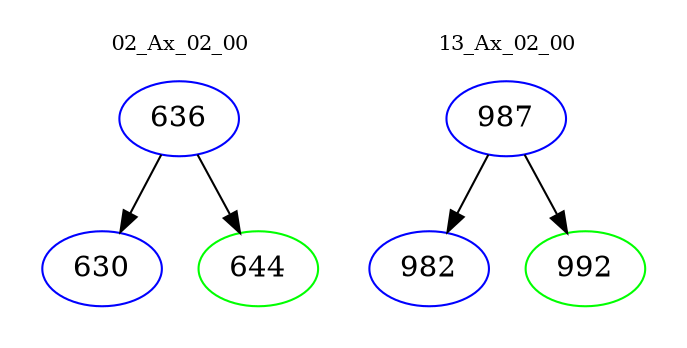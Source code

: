 digraph{
subgraph cluster_0 {
color = white
label = "02_Ax_02_00";
fontsize=10;
T0_636 [label="636", color="blue"]
T0_636 -> T0_630 [color="black"]
T0_630 [label="630", color="blue"]
T0_636 -> T0_644 [color="black"]
T0_644 [label="644", color="green"]
}
subgraph cluster_1 {
color = white
label = "13_Ax_02_00";
fontsize=10;
T1_987 [label="987", color="blue"]
T1_987 -> T1_982 [color="black"]
T1_982 [label="982", color="blue"]
T1_987 -> T1_992 [color="black"]
T1_992 [label="992", color="green"]
}
}
